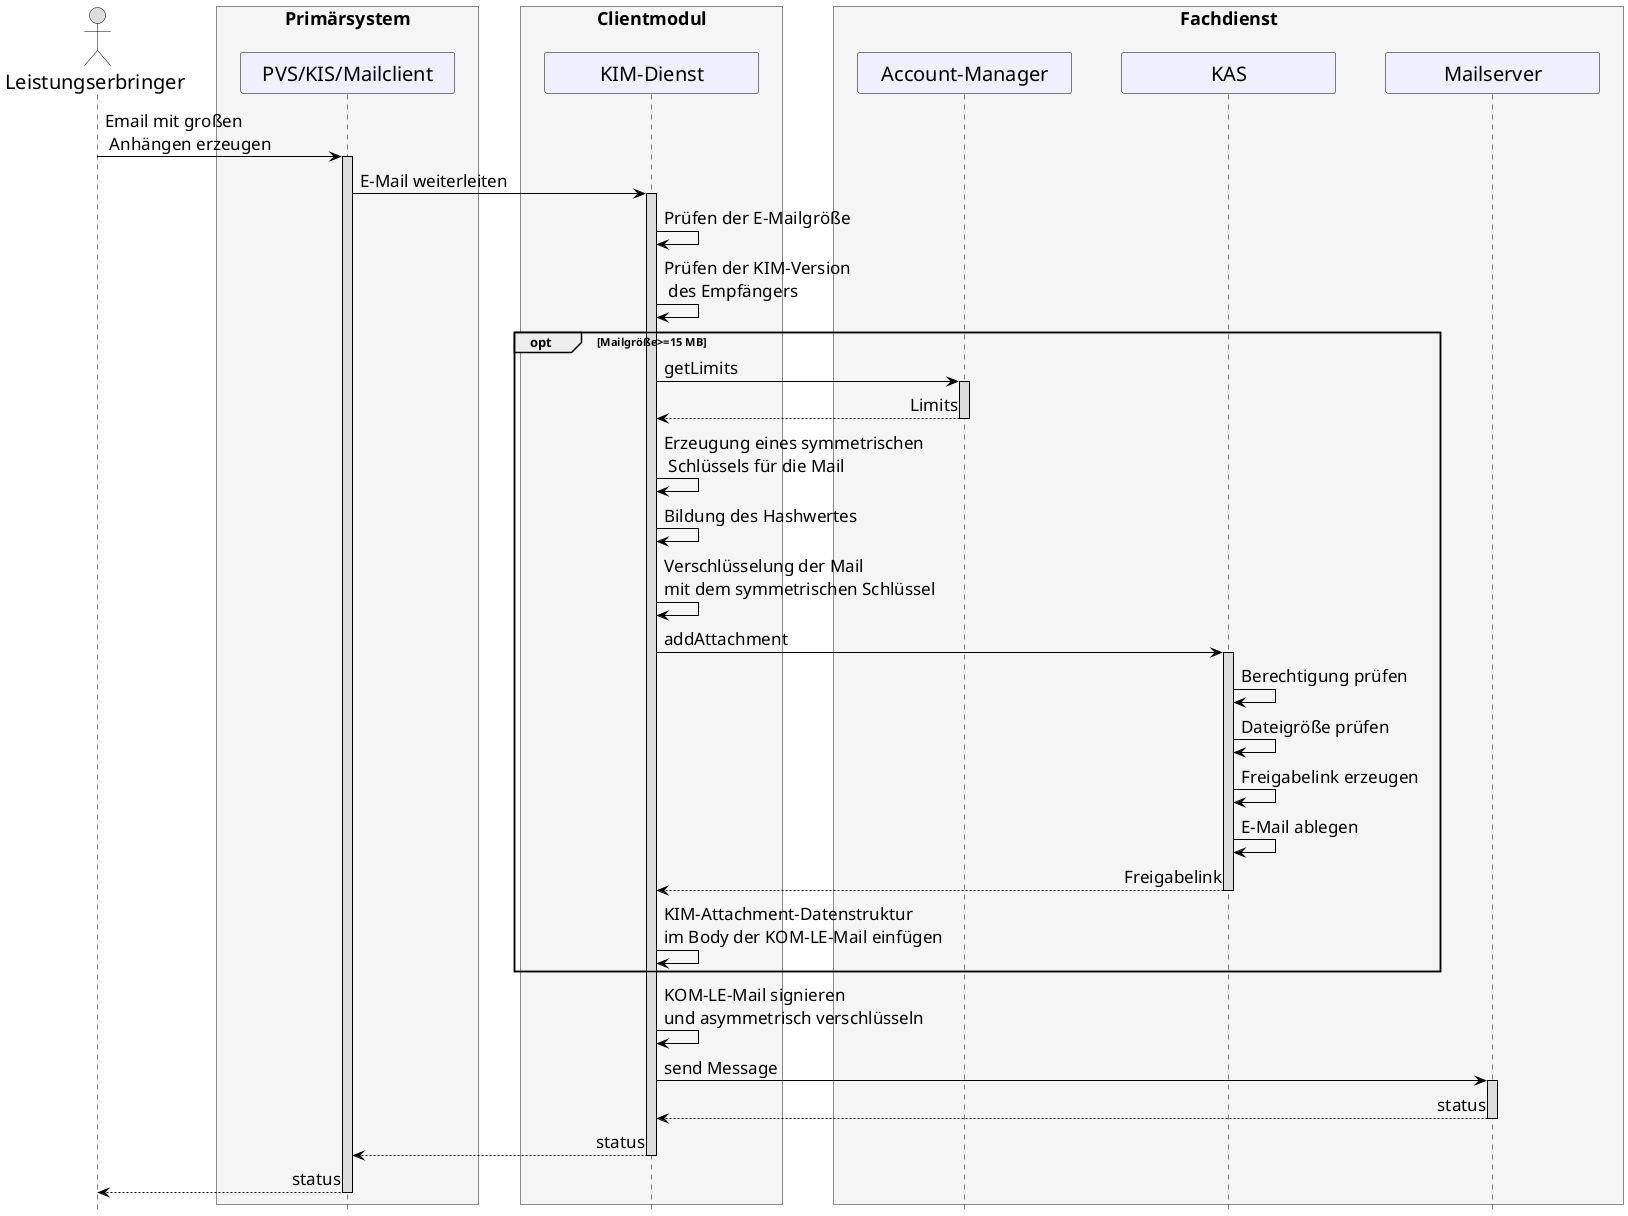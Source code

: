 /'
# KIM 1.5
# Account Manager
# Sequence Diagram
# Name: Operation Account registrieren
'/

@startuml
skinparam sequenceMessageAlign direction
skinparam minClassWidth 200
skinparam BoxPadding 20
skinparam sequenceReferenceHeaderBackgroundColor palegreen
scale max 2048 width
hide footbox

skinparam sequence {
ArrowColor black
ArrowFontSize 17
ActorBorderColor black
LifeLineBorderColor black
LifeLineBackgroundColor Gainsboro

ParticipantBorderColor Motivation
ParticipantBackgroundColor Motivation
ParticipantFontSize 20
ParticipantFontColor black
ParticipantBorderColor Black
ParticipantBackgroundColor MOTIVATION
ParticipantPadding 20

ActorBackgroundColor Gainsboro
ActorFontColor black
ActorFontSize 20
ActorFontName Aapex
}
      actor L as "Leistungserbringer"
      box <size:18>Primärsystem\n #WhiteSmoke
            participant P as "PVS/KIS/Mailclient"
      end box
      box <size:18>Clientmodul\n #WhiteSmoke
      participant KM as "KIM-Dienst"
      end box
      box <size:18>Fachdienst\n #WhiteSmoke
      participant AM as "Account-Manager"
      participant K as "KAS"
      participant MS as "Mailserver"
      end box

L->P: Email mit großen\n Anhängen erzeugen
 activate P
 P->KM: E-Mail weiterleiten
 activate KM
 KM->KM: Prüfen der E-Mailgröße
 KM->KM: Prüfen der KIM-Version\n des Empfängers
 opt Mailgröße>=15 MB
 KM->AM: getLimits
 activate AM
 AM-->KM: Limits
 deactivate AM
 KM->KM: Erzeugung eines symmetrischen\n Schlüssels für die Mail
 KM->KM: Bildung des Hashwertes
 KM->KM: Verschlüsselung der Mail \nmit dem symmetrischen Schlüssel
 KM->K: addAttachment
 activate K
 K->K: Berechtigung prüfen
 K->K: Dateigröße prüfen
 K->K: Freigabelink erzeugen
 K->K: E-Mail ablegen
 K-->KM: Freigabelink
 deactivate K
 KM->KM: KIM-Attachment-Datenstruktur \nim Body der KOM-LE-Mail einfügen
 end
 KM->KM: KOM-LE-Mail signieren \nund asymmetrisch verschlüsseln
 KM->MS++: send Message
 MS-->KM--: status
 KM-->P:status
 deactivate KM
 P-->L:status
 deactivate P
@enduml
